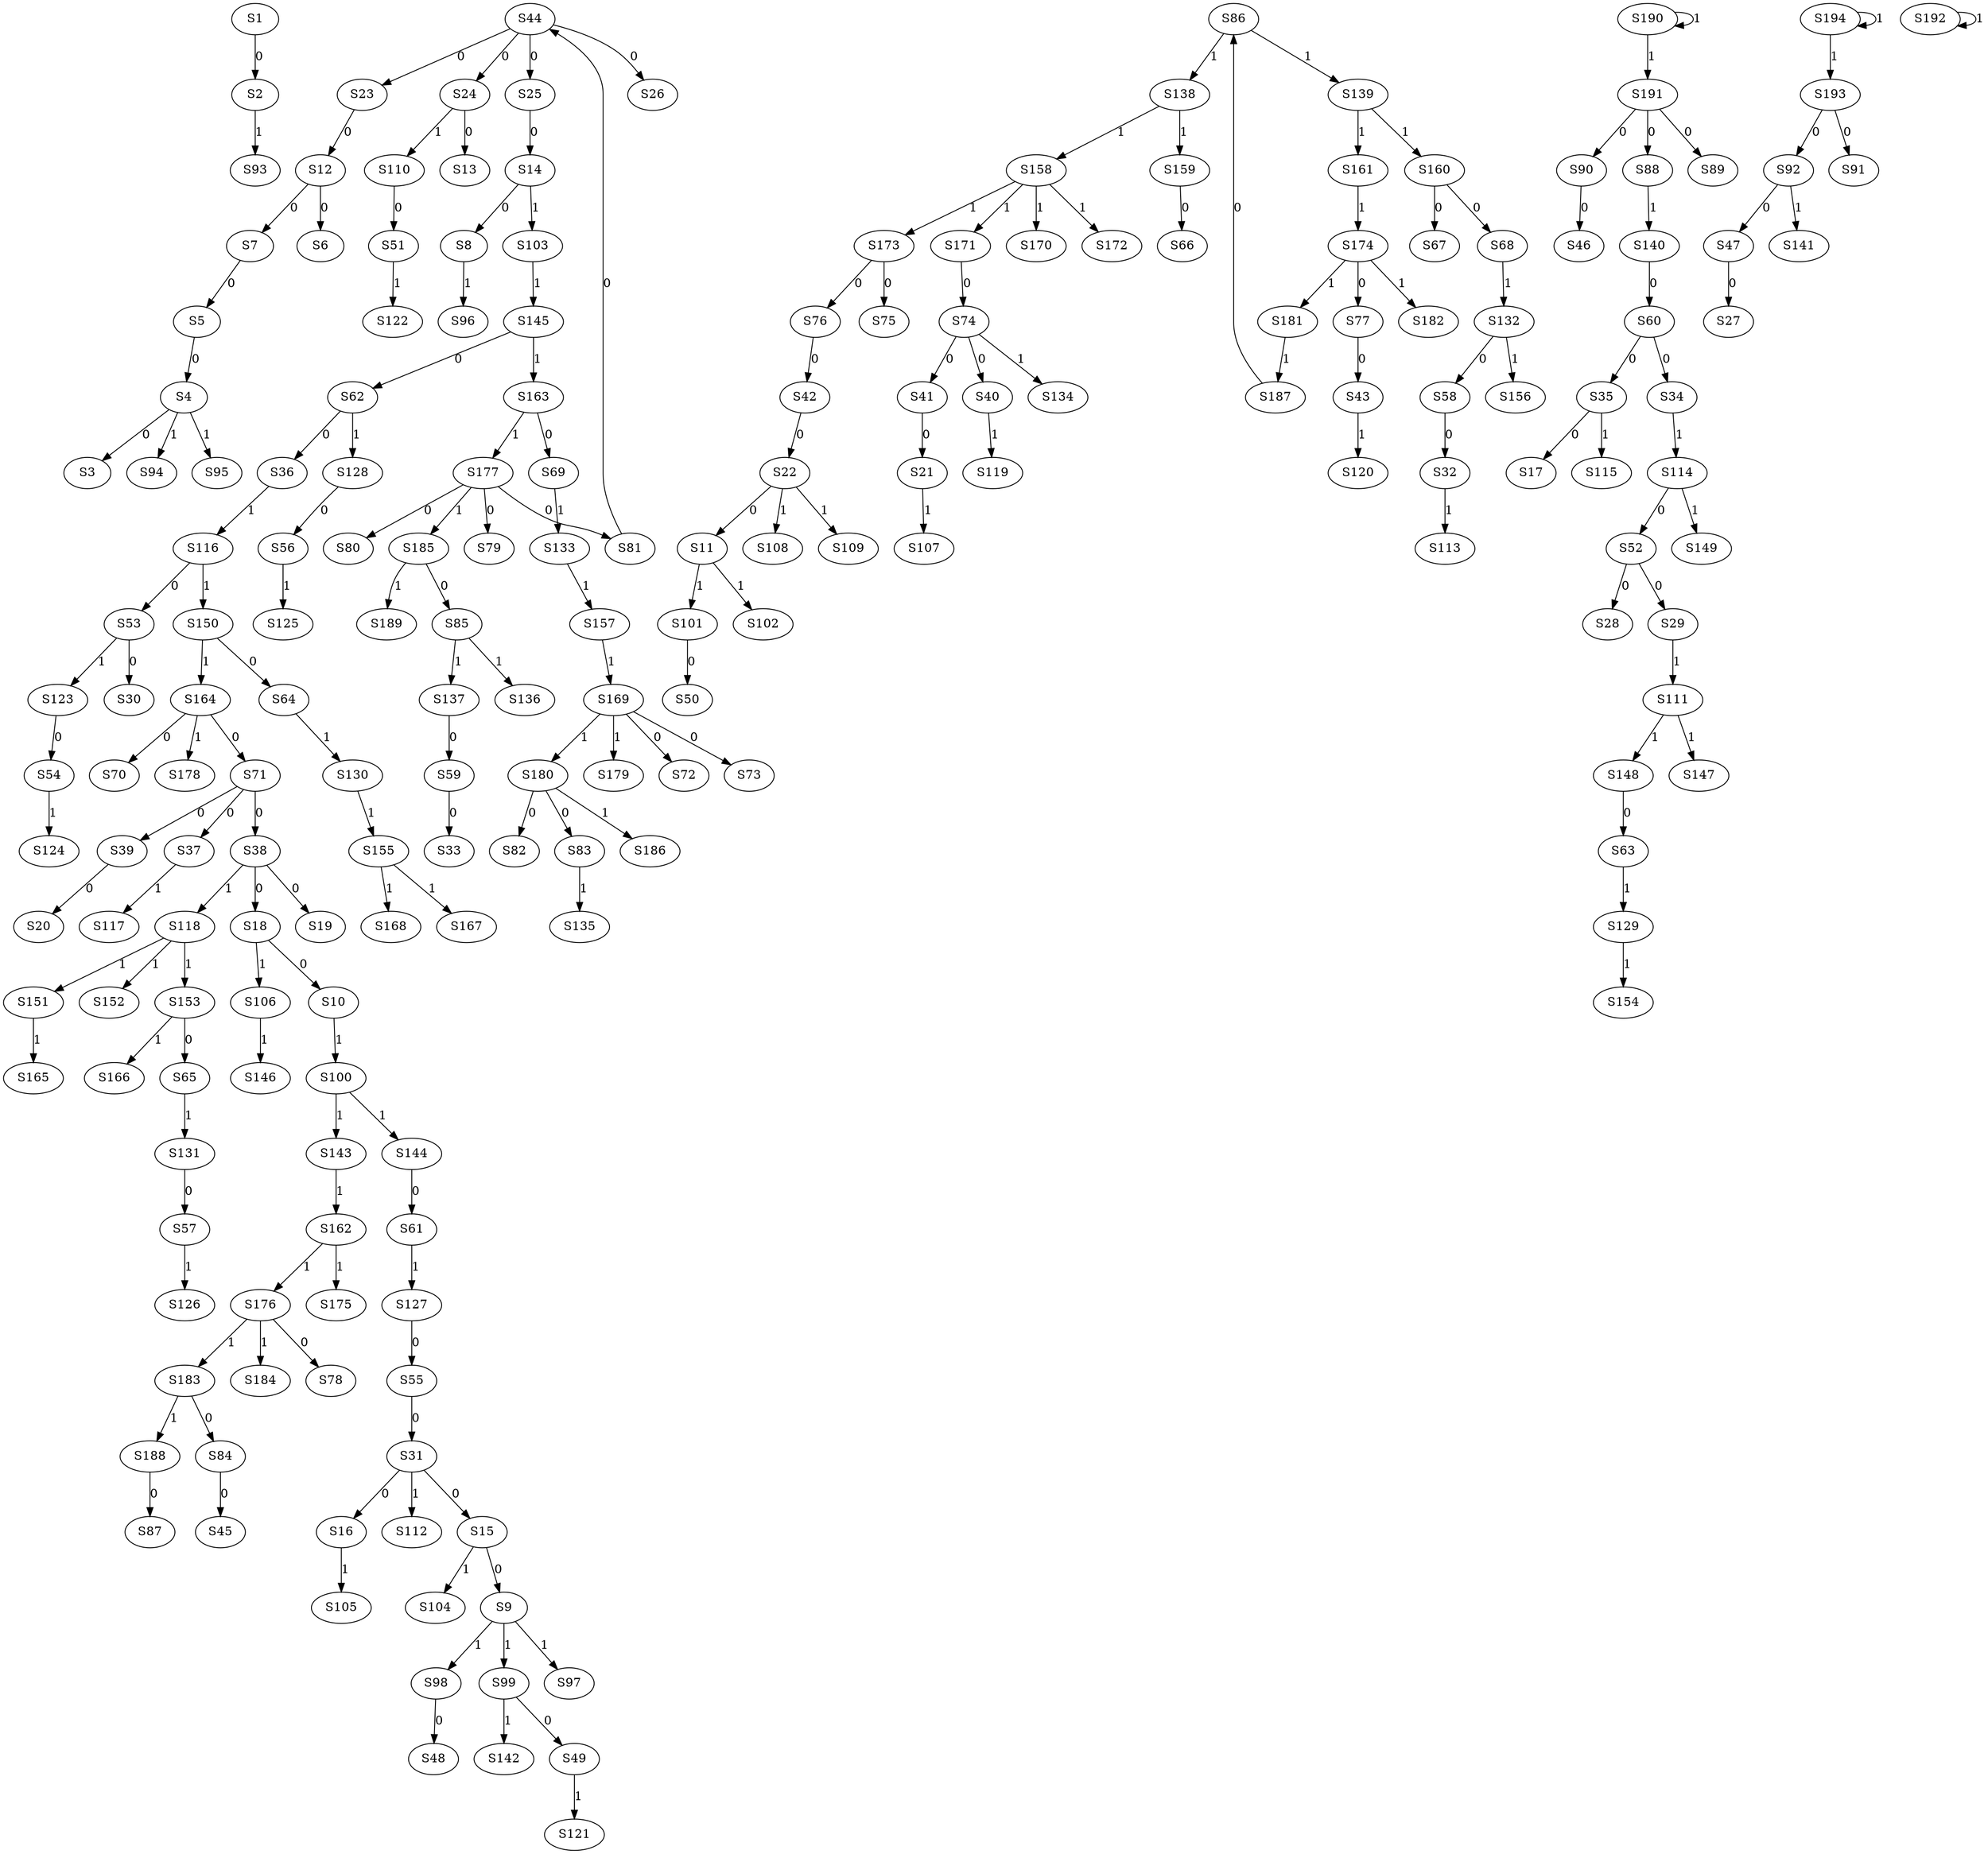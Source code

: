 strict digraph {
	S1 -> S2 [ label = 0 ];
	S4 -> S3 [ label = 0 ];
	S5 -> S4 [ label = 0 ];
	S7 -> S5 [ label = 0 ];
	S12 -> S6 [ label = 0 ];
	S12 -> S7 [ label = 0 ];
	S14 -> S8 [ label = 0 ];
	S15 -> S9 [ label = 0 ];
	S18 -> S10 [ label = 0 ];
	S22 -> S11 [ label = 0 ];
	S23 -> S12 [ label = 0 ];
	S24 -> S13 [ label = 0 ];
	S25 -> S14 [ label = 0 ];
	S31 -> S15 [ label = 0 ];
	S31 -> S16 [ label = 0 ];
	S35 -> S17 [ label = 0 ];
	S38 -> S18 [ label = 0 ];
	S38 -> S19 [ label = 0 ];
	S39 -> S20 [ label = 0 ];
	S41 -> S21 [ label = 0 ];
	S42 -> S22 [ label = 0 ];
	S44 -> S23 [ label = 0 ];
	S44 -> S24 [ label = 0 ];
	S44 -> S25 [ label = 0 ];
	S44 -> S26 [ label = 0 ];
	S47 -> S27 [ label = 0 ];
	S52 -> S28 [ label = 0 ];
	S52 -> S29 [ label = 0 ];
	S53 -> S30 [ label = 0 ];
	S55 -> S31 [ label = 0 ];
	S58 -> S32 [ label = 0 ];
	S59 -> S33 [ label = 0 ];
	S60 -> S34 [ label = 0 ];
	S60 -> S35 [ label = 0 ];
	S62 -> S36 [ label = 0 ];
	S71 -> S37 [ label = 0 ];
	S71 -> S38 [ label = 0 ];
	S71 -> S39 [ label = 0 ];
	S74 -> S40 [ label = 0 ];
	S74 -> S41 [ label = 0 ];
	S76 -> S42 [ label = 0 ];
	S77 -> S43 [ label = 0 ];
	S81 -> S44 [ label = 0 ];
	S84 -> S45 [ label = 0 ];
	S90 -> S46 [ label = 0 ];
	S92 -> S47 [ label = 0 ];
	S98 -> S48 [ label = 0 ];
	S99 -> S49 [ label = 0 ];
	S101 -> S50 [ label = 0 ];
	S110 -> S51 [ label = 0 ];
	S114 -> S52 [ label = 0 ];
	S116 -> S53 [ label = 0 ];
	S123 -> S54 [ label = 0 ];
	S127 -> S55 [ label = 0 ];
	S128 -> S56 [ label = 0 ];
	S131 -> S57 [ label = 0 ];
	S132 -> S58 [ label = 0 ];
	S137 -> S59 [ label = 0 ];
	S140 -> S60 [ label = 0 ];
	S144 -> S61 [ label = 0 ];
	S145 -> S62 [ label = 0 ];
	S148 -> S63 [ label = 0 ];
	S150 -> S64 [ label = 0 ];
	S153 -> S65 [ label = 0 ];
	S159 -> S66 [ label = 0 ];
	S160 -> S67 [ label = 0 ];
	S160 -> S68 [ label = 0 ];
	S163 -> S69 [ label = 0 ];
	S164 -> S70 [ label = 0 ];
	S164 -> S71 [ label = 0 ];
	S169 -> S72 [ label = 0 ];
	S169 -> S73 [ label = 0 ];
	S171 -> S74 [ label = 0 ];
	S173 -> S75 [ label = 0 ];
	S173 -> S76 [ label = 0 ];
	S174 -> S77 [ label = 0 ];
	S176 -> S78 [ label = 0 ];
	S177 -> S79 [ label = 0 ];
	S177 -> S80 [ label = 0 ];
	S177 -> S81 [ label = 0 ];
	S180 -> S82 [ label = 0 ];
	S180 -> S83 [ label = 0 ];
	S183 -> S84 [ label = 0 ];
	S185 -> S85 [ label = 0 ];
	S187 -> S86 [ label = 0 ];
	S188 -> S87 [ label = 0 ];
	S191 -> S88 [ label = 0 ];
	S191 -> S89 [ label = 0 ];
	S191 -> S90 [ label = 0 ];
	S193 -> S91 [ label = 0 ];
	S193 -> S92 [ label = 0 ];
	S2 -> S93 [ label = 1 ];
	S4 -> S94 [ label = 1 ];
	S4 -> S95 [ label = 1 ];
	S8 -> S96 [ label = 1 ];
	S9 -> S97 [ label = 1 ];
	S9 -> S98 [ label = 1 ];
	S9 -> S99 [ label = 1 ];
	S10 -> S100 [ label = 1 ];
	S11 -> S101 [ label = 1 ];
	S11 -> S102 [ label = 1 ];
	S14 -> S103 [ label = 1 ];
	S15 -> S104 [ label = 1 ];
	S16 -> S105 [ label = 1 ];
	S18 -> S106 [ label = 1 ];
	S21 -> S107 [ label = 1 ];
	S22 -> S108 [ label = 1 ];
	S22 -> S109 [ label = 1 ];
	S24 -> S110 [ label = 1 ];
	S29 -> S111 [ label = 1 ];
	S31 -> S112 [ label = 1 ];
	S32 -> S113 [ label = 1 ];
	S34 -> S114 [ label = 1 ];
	S35 -> S115 [ label = 1 ];
	S36 -> S116 [ label = 1 ];
	S37 -> S117 [ label = 1 ];
	S38 -> S118 [ label = 1 ];
	S40 -> S119 [ label = 1 ];
	S43 -> S120 [ label = 1 ];
	S49 -> S121 [ label = 1 ];
	S51 -> S122 [ label = 1 ];
	S53 -> S123 [ label = 1 ];
	S54 -> S124 [ label = 1 ];
	S56 -> S125 [ label = 1 ];
	S57 -> S126 [ label = 1 ];
	S61 -> S127 [ label = 1 ];
	S62 -> S128 [ label = 1 ];
	S63 -> S129 [ label = 1 ];
	S64 -> S130 [ label = 1 ];
	S65 -> S131 [ label = 1 ];
	S68 -> S132 [ label = 1 ];
	S69 -> S133 [ label = 1 ];
	S74 -> S134 [ label = 1 ];
	S83 -> S135 [ label = 1 ];
	S85 -> S136 [ label = 1 ];
	S85 -> S137 [ label = 1 ];
	S86 -> S138 [ label = 1 ];
	S86 -> S139 [ label = 1 ];
	S88 -> S140 [ label = 1 ];
	S92 -> S141 [ label = 1 ];
	S99 -> S142 [ label = 1 ];
	S100 -> S143 [ label = 1 ];
	S100 -> S144 [ label = 1 ];
	S103 -> S145 [ label = 1 ];
	S106 -> S146 [ label = 1 ];
	S111 -> S147 [ label = 1 ];
	S111 -> S148 [ label = 1 ];
	S114 -> S149 [ label = 1 ];
	S116 -> S150 [ label = 1 ];
	S118 -> S151 [ label = 1 ];
	S118 -> S152 [ label = 1 ];
	S118 -> S153 [ label = 1 ];
	S129 -> S154 [ label = 1 ];
	S130 -> S155 [ label = 1 ];
	S132 -> S156 [ label = 1 ];
	S133 -> S157 [ label = 1 ];
	S138 -> S158 [ label = 1 ];
	S138 -> S159 [ label = 1 ];
	S139 -> S160 [ label = 1 ];
	S139 -> S161 [ label = 1 ];
	S143 -> S162 [ label = 1 ];
	S145 -> S163 [ label = 1 ];
	S150 -> S164 [ label = 1 ];
	S151 -> S165 [ label = 1 ];
	S153 -> S166 [ label = 1 ];
	S155 -> S167 [ label = 1 ];
	S155 -> S168 [ label = 1 ];
	S157 -> S169 [ label = 1 ];
	S158 -> S170 [ label = 1 ];
	S158 -> S171 [ label = 1 ];
	S158 -> S172 [ label = 1 ];
	S158 -> S173 [ label = 1 ];
	S161 -> S174 [ label = 1 ];
	S162 -> S175 [ label = 1 ];
	S162 -> S176 [ label = 1 ];
	S163 -> S177 [ label = 1 ];
	S164 -> S178 [ label = 1 ];
	S169 -> S179 [ label = 1 ];
	S169 -> S180 [ label = 1 ];
	S174 -> S181 [ label = 1 ];
	S174 -> S182 [ label = 1 ];
	S176 -> S183 [ label = 1 ];
	S176 -> S184 [ label = 1 ];
	S177 -> S185 [ label = 1 ];
	S180 -> S186 [ label = 1 ];
	S181 -> S187 [ label = 1 ];
	S183 -> S188 [ label = 1 ];
	S185 -> S189 [ label = 1 ];
	S190 -> S190 [ label = 1 ];
	S190 -> S191 [ label = 1 ];
	S192 -> S192 [ label = 1 ];
	S194 -> S193 [ label = 1 ];
	S194 -> S194 [ label = 1 ];
}